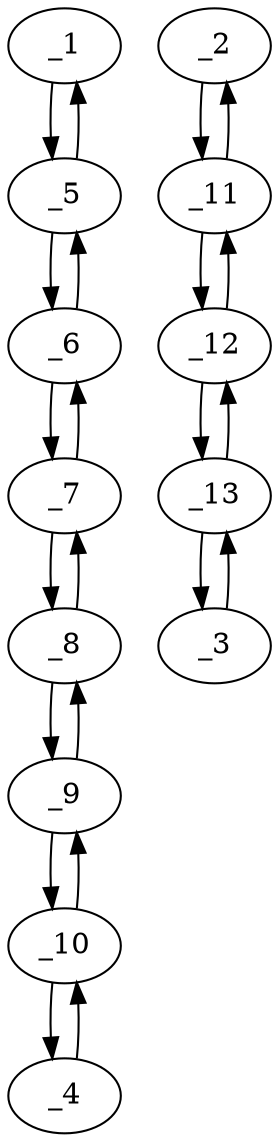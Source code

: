 digraph f1735_09 {
	_1	 [x="134.000000",
		y="120.000000"];
	_5	 [x="142.000000",
		y="134.000000"];
	_1 -> _5	 [angle="1.051650",
		orient="0.868243"];
	_2	 [x="98.000000",
		y="167.000000"];
	_11	 [x="92.000000",
		y="151.000000"];
	_2 -> _11	 [angle="-1.929567",
		orient="-0.936329"];
	_3	 [x="68.000000",
		y="190.000000"];
	_13	 [x="69.000000",
		y="169.000000"];
	_3 -> _13	 [angle="-1.523213",
		orient="-0.998868"];
	_4	 [x="206.000000",
		y="205.000000"];
	_10	 [x="199.000000",
		y="190.000000"];
	_4 -> _10	 [angle="-2.007423",
		orient="-0.906183"];
	_5 -> _1	 [angle="-2.089942",
		orient="-0.868243"];
	_6	 [x="157.000000",
		y="142.000000"];
	_5 -> _6	 [angle="0.489957",
		orient="0.470588"];
	_6 -> _5	 [angle="-2.651635",
		orient="-0.470588"];
	_7	 [x="171.000000",
		y="150.000000"];
	_6 -> _7	 [angle="0.519146",
		orient="0.496139"];
	_7 -> _6	 [angle="-2.622447",
		orient="-0.496139"];
	_8	 [x="182.000000",
		y="162.000000"];
	_7 -> _8	 [angle="0.828849",
		orient="0.737154"];
	_8 -> _7	 [angle="-2.312744",
		orient="-0.737154"];
	_9	 [x="192.000000",
		y="174.000000"];
	_8 -> _9	 [angle="0.876058",
		orient="0.768221"];
	_9 -> _8	 [angle="-2.265535",
		orient="-0.768221"];
	_9 -> _10	 [angle="1.158386",
		orient="0.916157"];
	_10 -> _4	 [angle="1.134169",
		orient="0.906183"];
	_10 -> _9	 [angle="-1.983207",
		orient="-0.916157"];
	_11 -> _2	 [angle="1.212026",
		orient="0.936329"];
	_12	 [x="75.000000",
		y="154.000000"];
	_11 -> _12	 [angle="2.966920",
		orient="0.173785"];
	_12 -> _11	 [angle="-0.174672",
		orient="-0.173785"];
	_12 -> _13	 [angle="1.951303",
		orient="0.928477"];
	_13 -> _3	 [angle="1.618379",
		orient="0.998868"];
	_13 -> _12	 [angle="-1.190290",
		orient="-0.928477"];
}
